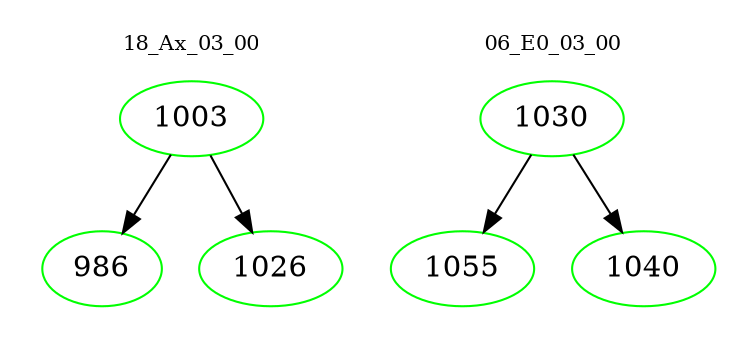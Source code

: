 digraph{
subgraph cluster_0 {
color = white
label = "18_Ax_03_00";
fontsize=10;
T0_1003 [label="1003", color="green"]
T0_1003 -> T0_986 [color="black"]
T0_986 [label="986", color="green"]
T0_1003 -> T0_1026 [color="black"]
T0_1026 [label="1026", color="green"]
}
subgraph cluster_1 {
color = white
label = "06_E0_03_00";
fontsize=10;
T1_1030 [label="1030", color="green"]
T1_1030 -> T1_1055 [color="black"]
T1_1055 [label="1055", color="green"]
T1_1030 -> T1_1040 [color="black"]
T1_1040 [label="1040", color="green"]
}
}
